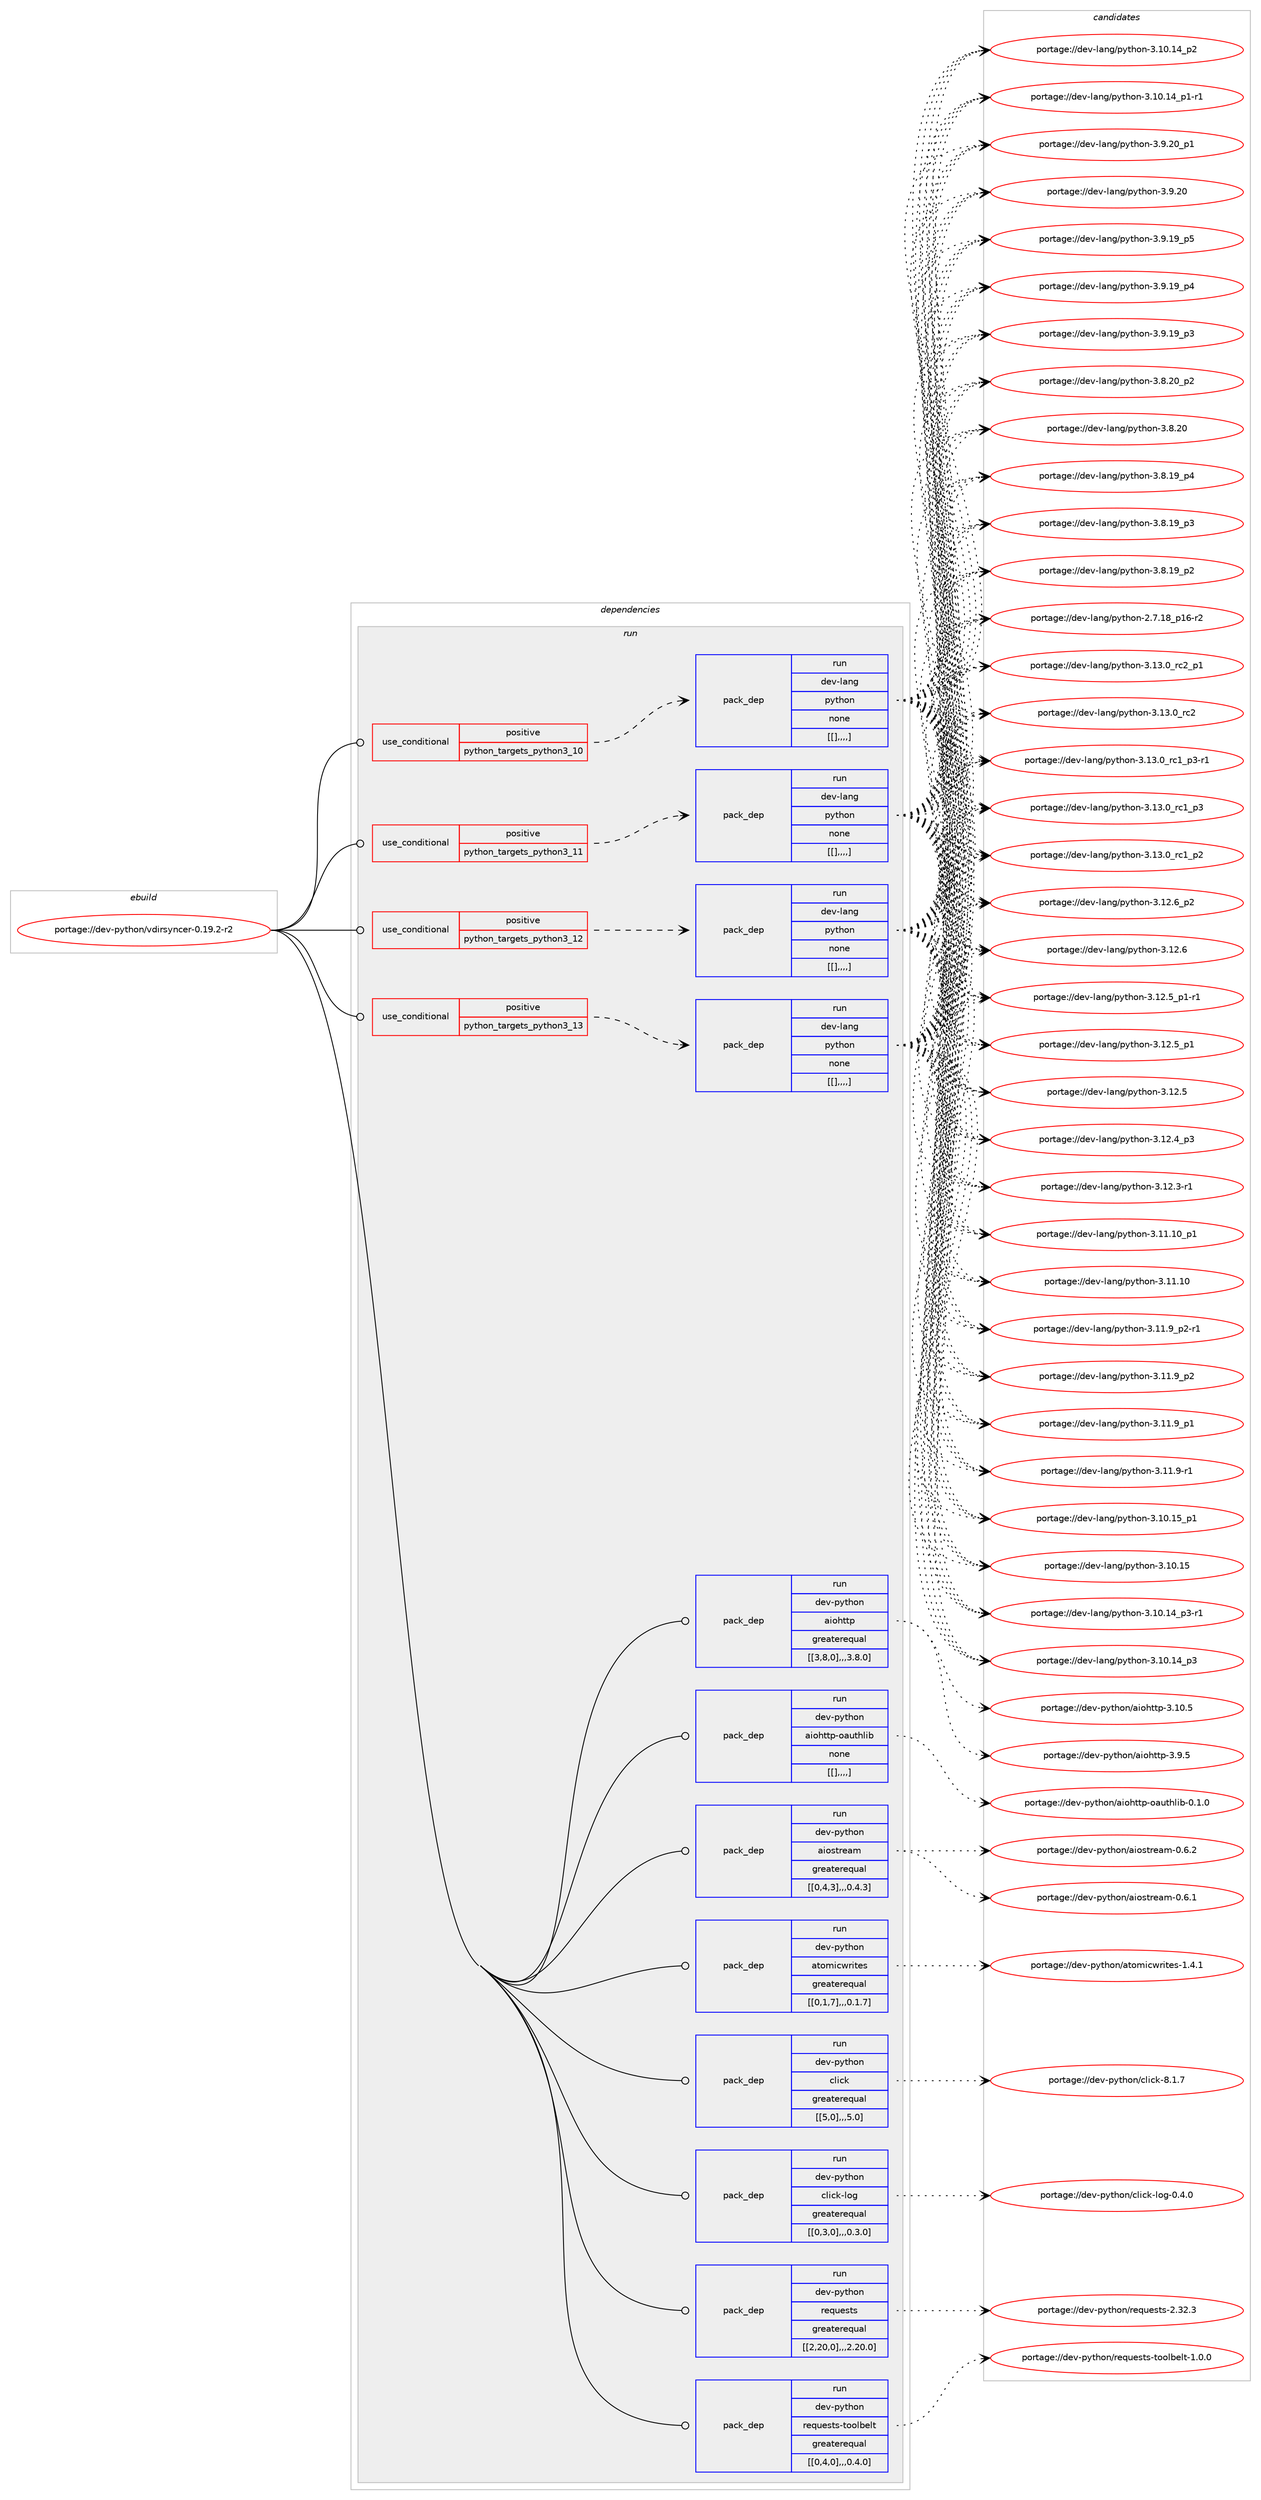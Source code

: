 digraph prolog {

# *************
# Graph options
# *************

newrank=true;
concentrate=true;
compound=true;
graph [rankdir=LR,fontname=Helvetica,fontsize=10,ranksep=1.5];#, ranksep=2.5, nodesep=0.2];
edge  [arrowhead=vee];
node  [fontname=Helvetica,fontsize=10];

# **********
# The ebuild
# **********

subgraph cluster_leftcol {
color=gray;
label=<<i>ebuild</i>>;
id [label="portage://dev-python/vdirsyncer-0.19.2-r2", color=red, width=4, href="../dev-python/vdirsyncer-0.19.2-r2.svg"];
}

# ****************
# The dependencies
# ****************

subgraph cluster_midcol {
color=gray;
label=<<i>dependencies</i>>;
subgraph cluster_compile {
fillcolor="#eeeeee";
style=filled;
label=<<i>compile</i>>;
}
subgraph cluster_compileandrun {
fillcolor="#eeeeee";
style=filled;
label=<<i>compile and run</i>>;
}
subgraph cluster_run {
fillcolor="#eeeeee";
style=filled;
label=<<i>run</i>>;
subgraph cond42764 {
dependency170378 [label=<<TABLE BORDER="0" CELLBORDER="1" CELLSPACING="0" CELLPADDING="4"><TR><TD ROWSPAN="3" CELLPADDING="10">use_conditional</TD></TR><TR><TD>positive</TD></TR><TR><TD>python_targets_python3_10</TD></TR></TABLE>>, shape=none, color=red];
subgraph pack126351 {
dependency170379 [label=<<TABLE BORDER="0" CELLBORDER="1" CELLSPACING="0" CELLPADDING="4" WIDTH="220"><TR><TD ROWSPAN="6" CELLPADDING="30">pack_dep</TD></TR><TR><TD WIDTH="110">run</TD></TR><TR><TD>dev-lang</TD></TR><TR><TD>python</TD></TR><TR><TD>none</TD></TR><TR><TD>[[],,,,]</TD></TR></TABLE>>, shape=none, color=blue];
}
dependency170378:e -> dependency170379:w [weight=20,style="dashed",arrowhead="vee"];
}
id:e -> dependency170378:w [weight=20,style="solid",arrowhead="odot"];
subgraph cond42765 {
dependency170380 [label=<<TABLE BORDER="0" CELLBORDER="1" CELLSPACING="0" CELLPADDING="4"><TR><TD ROWSPAN="3" CELLPADDING="10">use_conditional</TD></TR><TR><TD>positive</TD></TR><TR><TD>python_targets_python3_11</TD></TR></TABLE>>, shape=none, color=red];
subgraph pack126352 {
dependency170381 [label=<<TABLE BORDER="0" CELLBORDER="1" CELLSPACING="0" CELLPADDING="4" WIDTH="220"><TR><TD ROWSPAN="6" CELLPADDING="30">pack_dep</TD></TR><TR><TD WIDTH="110">run</TD></TR><TR><TD>dev-lang</TD></TR><TR><TD>python</TD></TR><TR><TD>none</TD></TR><TR><TD>[[],,,,]</TD></TR></TABLE>>, shape=none, color=blue];
}
dependency170380:e -> dependency170381:w [weight=20,style="dashed",arrowhead="vee"];
}
id:e -> dependency170380:w [weight=20,style="solid",arrowhead="odot"];
subgraph cond42766 {
dependency170382 [label=<<TABLE BORDER="0" CELLBORDER="1" CELLSPACING="0" CELLPADDING="4"><TR><TD ROWSPAN="3" CELLPADDING="10">use_conditional</TD></TR><TR><TD>positive</TD></TR><TR><TD>python_targets_python3_12</TD></TR></TABLE>>, shape=none, color=red];
subgraph pack126353 {
dependency170383 [label=<<TABLE BORDER="0" CELLBORDER="1" CELLSPACING="0" CELLPADDING="4" WIDTH="220"><TR><TD ROWSPAN="6" CELLPADDING="30">pack_dep</TD></TR><TR><TD WIDTH="110">run</TD></TR><TR><TD>dev-lang</TD></TR><TR><TD>python</TD></TR><TR><TD>none</TD></TR><TR><TD>[[],,,,]</TD></TR></TABLE>>, shape=none, color=blue];
}
dependency170382:e -> dependency170383:w [weight=20,style="dashed",arrowhead="vee"];
}
id:e -> dependency170382:w [weight=20,style="solid",arrowhead="odot"];
subgraph cond42767 {
dependency170384 [label=<<TABLE BORDER="0" CELLBORDER="1" CELLSPACING="0" CELLPADDING="4"><TR><TD ROWSPAN="3" CELLPADDING="10">use_conditional</TD></TR><TR><TD>positive</TD></TR><TR><TD>python_targets_python3_13</TD></TR></TABLE>>, shape=none, color=red];
subgraph pack126354 {
dependency170385 [label=<<TABLE BORDER="0" CELLBORDER="1" CELLSPACING="0" CELLPADDING="4" WIDTH="220"><TR><TD ROWSPAN="6" CELLPADDING="30">pack_dep</TD></TR><TR><TD WIDTH="110">run</TD></TR><TR><TD>dev-lang</TD></TR><TR><TD>python</TD></TR><TR><TD>none</TD></TR><TR><TD>[[],,,,]</TD></TR></TABLE>>, shape=none, color=blue];
}
dependency170384:e -> dependency170385:w [weight=20,style="dashed",arrowhead="vee"];
}
id:e -> dependency170384:w [weight=20,style="solid",arrowhead="odot"];
subgraph pack126355 {
dependency170386 [label=<<TABLE BORDER="0" CELLBORDER="1" CELLSPACING="0" CELLPADDING="4" WIDTH="220"><TR><TD ROWSPAN="6" CELLPADDING="30">pack_dep</TD></TR><TR><TD WIDTH="110">run</TD></TR><TR><TD>dev-python</TD></TR><TR><TD>aiohttp</TD></TR><TR><TD>greaterequal</TD></TR><TR><TD>[[3,8,0],,,3.8.0]</TD></TR></TABLE>>, shape=none, color=blue];
}
id:e -> dependency170386:w [weight=20,style="solid",arrowhead="odot"];
subgraph pack126356 {
dependency170387 [label=<<TABLE BORDER="0" CELLBORDER="1" CELLSPACING="0" CELLPADDING="4" WIDTH="220"><TR><TD ROWSPAN="6" CELLPADDING="30">pack_dep</TD></TR><TR><TD WIDTH="110">run</TD></TR><TR><TD>dev-python</TD></TR><TR><TD>aiohttp-oauthlib</TD></TR><TR><TD>none</TD></TR><TR><TD>[[],,,,]</TD></TR></TABLE>>, shape=none, color=blue];
}
id:e -> dependency170387:w [weight=20,style="solid",arrowhead="odot"];
subgraph pack126357 {
dependency170388 [label=<<TABLE BORDER="0" CELLBORDER="1" CELLSPACING="0" CELLPADDING="4" WIDTH="220"><TR><TD ROWSPAN="6" CELLPADDING="30">pack_dep</TD></TR><TR><TD WIDTH="110">run</TD></TR><TR><TD>dev-python</TD></TR><TR><TD>aiostream</TD></TR><TR><TD>greaterequal</TD></TR><TR><TD>[[0,4,3],,,0.4.3]</TD></TR></TABLE>>, shape=none, color=blue];
}
id:e -> dependency170388:w [weight=20,style="solid",arrowhead="odot"];
subgraph pack126358 {
dependency170389 [label=<<TABLE BORDER="0" CELLBORDER="1" CELLSPACING="0" CELLPADDING="4" WIDTH="220"><TR><TD ROWSPAN="6" CELLPADDING="30">pack_dep</TD></TR><TR><TD WIDTH="110">run</TD></TR><TR><TD>dev-python</TD></TR><TR><TD>atomicwrites</TD></TR><TR><TD>greaterequal</TD></TR><TR><TD>[[0,1,7],,,0.1.7]</TD></TR></TABLE>>, shape=none, color=blue];
}
id:e -> dependency170389:w [weight=20,style="solid",arrowhead="odot"];
subgraph pack126359 {
dependency170390 [label=<<TABLE BORDER="0" CELLBORDER="1" CELLSPACING="0" CELLPADDING="4" WIDTH="220"><TR><TD ROWSPAN="6" CELLPADDING="30">pack_dep</TD></TR><TR><TD WIDTH="110">run</TD></TR><TR><TD>dev-python</TD></TR><TR><TD>click</TD></TR><TR><TD>greaterequal</TD></TR><TR><TD>[[5,0],,,5.0]</TD></TR></TABLE>>, shape=none, color=blue];
}
id:e -> dependency170390:w [weight=20,style="solid",arrowhead="odot"];
subgraph pack126360 {
dependency170391 [label=<<TABLE BORDER="0" CELLBORDER="1" CELLSPACING="0" CELLPADDING="4" WIDTH="220"><TR><TD ROWSPAN="6" CELLPADDING="30">pack_dep</TD></TR><TR><TD WIDTH="110">run</TD></TR><TR><TD>dev-python</TD></TR><TR><TD>click-log</TD></TR><TR><TD>greaterequal</TD></TR><TR><TD>[[0,3,0],,,0.3.0]</TD></TR></TABLE>>, shape=none, color=blue];
}
id:e -> dependency170391:w [weight=20,style="solid",arrowhead="odot"];
subgraph pack126361 {
dependency170392 [label=<<TABLE BORDER="0" CELLBORDER="1" CELLSPACING="0" CELLPADDING="4" WIDTH="220"><TR><TD ROWSPAN="6" CELLPADDING="30">pack_dep</TD></TR><TR><TD WIDTH="110">run</TD></TR><TR><TD>dev-python</TD></TR><TR><TD>requests</TD></TR><TR><TD>greaterequal</TD></TR><TR><TD>[[2,20,0],,,2.20.0]</TD></TR></TABLE>>, shape=none, color=blue];
}
id:e -> dependency170392:w [weight=20,style="solid",arrowhead="odot"];
subgraph pack126362 {
dependency170393 [label=<<TABLE BORDER="0" CELLBORDER="1" CELLSPACING="0" CELLPADDING="4" WIDTH="220"><TR><TD ROWSPAN="6" CELLPADDING="30">pack_dep</TD></TR><TR><TD WIDTH="110">run</TD></TR><TR><TD>dev-python</TD></TR><TR><TD>requests-toolbelt</TD></TR><TR><TD>greaterequal</TD></TR><TR><TD>[[0,4,0],,,0.4.0]</TD></TR></TABLE>>, shape=none, color=blue];
}
id:e -> dependency170393:w [weight=20,style="solid",arrowhead="odot"];
}
}

# **************
# The candidates
# **************

subgraph cluster_choices {
rank=same;
color=gray;
label=<<i>candidates</i>>;

subgraph choice126351 {
color=black;
nodesep=1;
choice100101118451089711010347112121116104111110455146495146489511499509511249 [label="portage://dev-lang/python-3.13.0_rc2_p1", color=red, width=4,href="../dev-lang/python-3.13.0_rc2_p1.svg"];
choice10010111845108971101034711212111610411111045514649514648951149950 [label="portage://dev-lang/python-3.13.0_rc2", color=red, width=4,href="../dev-lang/python-3.13.0_rc2.svg"];
choice1001011184510897110103471121211161041111104551464951464895114994995112514511449 [label="portage://dev-lang/python-3.13.0_rc1_p3-r1", color=red, width=4,href="../dev-lang/python-3.13.0_rc1_p3-r1.svg"];
choice100101118451089711010347112121116104111110455146495146489511499499511251 [label="portage://dev-lang/python-3.13.0_rc1_p3", color=red, width=4,href="../dev-lang/python-3.13.0_rc1_p3.svg"];
choice100101118451089711010347112121116104111110455146495146489511499499511250 [label="portage://dev-lang/python-3.13.0_rc1_p2", color=red, width=4,href="../dev-lang/python-3.13.0_rc1_p2.svg"];
choice100101118451089711010347112121116104111110455146495046549511250 [label="portage://dev-lang/python-3.12.6_p2", color=red, width=4,href="../dev-lang/python-3.12.6_p2.svg"];
choice10010111845108971101034711212111610411111045514649504654 [label="portage://dev-lang/python-3.12.6", color=red, width=4,href="../dev-lang/python-3.12.6.svg"];
choice1001011184510897110103471121211161041111104551464950465395112494511449 [label="portage://dev-lang/python-3.12.5_p1-r1", color=red, width=4,href="../dev-lang/python-3.12.5_p1-r1.svg"];
choice100101118451089711010347112121116104111110455146495046539511249 [label="portage://dev-lang/python-3.12.5_p1", color=red, width=4,href="../dev-lang/python-3.12.5_p1.svg"];
choice10010111845108971101034711212111610411111045514649504653 [label="portage://dev-lang/python-3.12.5", color=red, width=4,href="../dev-lang/python-3.12.5.svg"];
choice100101118451089711010347112121116104111110455146495046529511251 [label="portage://dev-lang/python-3.12.4_p3", color=red, width=4,href="../dev-lang/python-3.12.4_p3.svg"];
choice100101118451089711010347112121116104111110455146495046514511449 [label="portage://dev-lang/python-3.12.3-r1", color=red, width=4,href="../dev-lang/python-3.12.3-r1.svg"];
choice10010111845108971101034711212111610411111045514649494649489511249 [label="portage://dev-lang/python-3.11.10_p1", color=red, width=4,href="../dev-lang/python-3.11.10_p1.svg"];
choice1001011184510897110103471121211161041111104551464949464948 [label="portage://dev-lang/python-3.11.10", color=red, width=4,href="../dev-lang/python-3.11.10.svg"];
choice1001011184510897110103471121211161041111104551464949465795112504511449 [label="portage://dev-lang/python-3.11.9_p2-r1", color=red, width=4,href="../dev-lang/python-3.11.9_p2-r1.svg"];
choice100101118451089711010347112121116104111110455146494946579511250 [label="portage://dev-lang/python-3.11.9_p2", color=red, width=4,href="../dev-lang/python-3.11.9_p2.svg"];
choice100101118451089711010347112121116104111110455146494946579511249 [label="portage://dev-lang/python-3.11.9_p1", color=red, width=4,href="../dev-lang/python-3.11.9_p1.svg"];
choice100101118451089711010347112121116104111110455146494946574511449 [label="portage://dev-lang/python-3.11.9-r1", color=red, width=4,href="../dev-lang/python-3.11.9-r1.svg"];
choice10010111845108971101034711212111610411111045514649484649539511249 [label="portage://dev-lang/python-3.10.15_p1", color=red, width=4,href="../dev-lang/python-3.10.15_p1.svg"];
choice1001011184510897110103471121211161041111104551464948464953 [label="portage://dev-lang/python-3.10.15", color=red, width=4,href="../dev-lang/python-3.10.15.svg"];
choice100101118451089711010347112121116104111110455146494846495295112514511449 [label="portage://dev-lang/python-3.10.14_p3-r1", color=red, width=4,href="../dev-lang/python-3.10.14_p3-r1.svg"];
choice10010111845108971101034711212111610411111045514649484649529511251 [label="portage://dev-lang/python-3.10.14_p3", color=red, width=4,href="../dev-lang/python-3.10.14_p3.svg"];
choice10010111845108971101034711212111610411111045514649484649529511250 [label="portage://dev-lang/python-3.10.14_p2", color=red, width=4,href="../dev-lang/python-3.10.14_p2.svg"];
choice100101118451089711010347112121116104111110455146494846495295112494511449 [label="portage://dev-lang/python-3.10.14_p1-r1", color=red, width=4,href="../dev-lang/python-3.10.14_p1-r1.svg"];
choice100101118451089711010347112121116104111110455146574650489511249 [label="portage://dev-lang/python-3.9.20_p1", color=red, width=4,href="../dev-lang/python-3.9.20_p1.svg"];
choice10010111845108971101034711212111610411111045514657465048 [label="portage://dev-lang/python-3.9.20", color=red, width=4,href="../dev-lang/python-3.9.20.svg"];
choice100101118451089711010347112121116104111110455146574649579511253 [label="portage://dev-lang/python-3.9.19_p5", color=red, width=4,href="../dev-lang/python-3.9.19_p5.svg"];
choice100101118451089711010347112121116104111110455146574649579511252 [label="portage://dev-lang/python-3.9.19_p4", color=red, width=4,href="../dev-lang/python-3.9.19_p4.svg"];
choice100101118451089711010347112121116104111110455146574649579511251 [label="portage://dev-lang/python-3.9.19_p3", color=red, width=4,href="../dev-lang/python-3.9.19_p3.svg"];
choice100101118451089711010347112121116104111110455146564650489511250 [label="portage://dev-lang/python-3.8.20_p2", color=red, width=4,href="../dev-lang/python-3.8.20_p2.svg"];
choice10010111845108971101034711212111610411111045514656465048 [label="portage://dev-lang/python-3.8.20", color=red, width=4,href="../dev-lang/python-3.8.20.svg"];
choice100101118451089711010347112121116104111110455146564649579511252 [label="portage://dev-lang/python-3.8.19_p4", color=red, width=4,href="../dev-lang/python-3.8.19_p4.svg"];
choice100101118451089711010347112121116104111110455146564649579511251 [label="portage://dev-lang/python-3.8.19_p3", color=red, width=4,href="../dev-lang/python-3.8.19_p3.svg"];
choice100101118451089711010347112121116104111110455146564649579511250 [label="portage://dev-lang/python-3.8.19_p2", color=red, width=4,href="../dev-lang/python-3.8.19_p2.svg"];
choice100101118451089711010347112121116104111110455046554649569511249544511450 [label="portage://dev-lang/python-2.7.18_p16-r2", color=red, width=4,href="../dev-lang/python-2.7.18_p16-r2.svg"];
dependency170379:e -> choice100101118451089711010347112121116104111110455146495146489511499509511249:w [style=dotted,weight="100"];
dependency170379:e -> choice10010111845108971101034711212111610411111045514649514648951149950:w [style=dotted,weight="100"];
dependency170379:e -> choice1001011184510897110103471121211161041111104551464951464895114994995112514511449:w [style=dotted,weight="100"];
dependency170379:e -> choice100101118451089711010347112121116104111110455146495146489511499499511251:w [style=dotted,weight="100"];
dependency170379:e -> choice100101118451089711010347112121116104111110455146495146489511499499511250:w [style=dotted,weight="100"];
dependency170379:e -> choice100101118451089711010347112121116104111110455146495046549511250:w [style=dotted,weight="100"];
dependency170379:e -> choice10010111845108971101034711212111610411111045514649504654:w [style=dotted,weight="100"];
dependency170379:e -> choice1001011184510897110103471121211161041111104551464950465395112494511449:w [style=dotted,weight="100"];
dependency170379:e -> choice100101118451089711010347112121116104111110455146495046539511249:w [style=dotted,weight="100"];
dependency170379:e -> choice10010111845108971101034711212111610411111045514649504653:w [style=dotted,weight="100"];
dependency170379:e -> choice100101118451089711010347112121116104111110455146495046529511251:w [style=dotted,weight="100"];
dependency170379:e -> choice100101118451089711010347112121116104111110455146495046514511449:w [style=dotted,weight="100"];
dependency170379:e -> choice10010111845108971101034711212111610411111045514649494649489511249:w [style=dotted,weight="100"];
dependency170379:e -> choice1001011184510897110103471121211161041111104551464949464948:w [style=dotted,weight="100"];
dependency170379:e -> choice1001011184510897110103471121211161041111104551464949465795112504511449:w [style=dotted,weight="100"];
dependency170379:e -> choice100101118451089711010347112121116104111110455146494946579511250:w [style=dotted,weight="100"];
dependency170379:e -> choice100101118451089711010347112121116104111110455146494946579511249:w [style=dotted,weight="100"];
dependency170379:e -> choice100101118451089711010347112121116104111110455146494946574511449:w [style=dotted,weight="100"];
dependency170379:e -> choice10010111845108971101034711212111610411111045514649484649539511249:w [style=dotted,weight="100"];
dependency170379:e -> choice1001011184510897110103471121211161041111104551464948464953:w [style=dotted,weight="100"];
dependency170379:e -> choice100101118451089711010347112121116104111110455146494846495295112514511449:w [style=dotted,weight="100"];
dependency170379:e -> choice10010111845108971101034711212111610411111045514649484649529511251:w [style=dotted,weight="100"];
dependency170379:e -> choice10010111845108971101034711212111610411111045514649484649529511250:w [style=dotted,weight="100"];
dependency170379:e -> choice100101118451089711010347112121116104111110455146494846495295112494511449:w [style=dotted,weight="100"];
dependency170379:e -> choice100101118451089711010347112121116104111110455146574650489511249:w [style=dotted,weight="100"];
dependency170379:e -> choice10010111845108971101034711212111610411111045514657465048:w [style=dotted,weight="100"];
dependency170379:e -> choice100101118451089711010347112121116104111110455146574649579511253:w [style=dotted,weight="100"];
dependency170379:e -> choice100101118451089711010347112121116104111110455146574649579511252:w [style=dotted,weight="100"];
dependency170379:e -> choice100101118451089711010347112121116104111110455146574649579511251:w [style=dotted,weight="100"];
dependency170379:e -> choice100101118451089711010347112121116104111110455146564650489511250:w [style=dotted,weight="100"];
dependency170379:e -> choice10010111845108971101034711212111610411111045514656465048:w [style=dotted,weight="100"];
dependency170379:e -> choice100101118451089711010347112121116104111110455146564649579511252:w [style=dotted,weight="100"];
dependency170379:e -> choice100101118451089711010347112121116104111110455146564649579511251:w [style=dotted,weight="100"];
dependency170379:e -> choice100101118451089711010347112121116104111110455146564649579511250:w [style=dotted,weight="100"];
dependency170379:e -> choice100101118451089711010347112121116104111110455046554649569511249544511450:w [style=dotted,weight="100"];
}
subgraph choice126352 {
color=black;
nodesep=1;
choice100101118451089711010347112121116104111110455146495146489511499509511249 [label="portage://dev-lang/python-3.13.0_rc2_p1", color=red, width=4,href="../dev-lang/python-3.13.0_rc2_p1.svg"];
choice10010111845108971101034711212111610411111045514649514648951149950 [label="portage://dev-lang/python-3.13.0_rc2", color=red, width=4,href="../dev-lang/python-3.13.0_rc2.svg"];
choice1001011184510897110103471121211161041111104551464951464895114994995112514511449 [label="portage://dev-lang/python-3.13.0_rc1_p3-r1", color=red, width=4,href="../dev-lang/python-3.13.0_rc1_p3-r1.svg"];
choice100101118451089711010347112121116104111110455146495146489511499499511251 [label="portage://dev-lang/python-3.13.0_rc1_p3", color=red, width=4,href="../dev-lang/python-3.13.0_rc1_p3.svg"];
choice100101118451089711010347112121116104111110455146495146489511499499511250 [label="portage://dev-lang/python-3.13.0_rc1_p2", color=red, width=4,href="../dev-lang/python-3.13.0_rc1_p2.svg"];
choice100101118451089711010347112121116104111110455146495046549511250 [label="portage://dev-lang/python-3.12.6_p2", color=red, width=4,href="../dev-lang/python-3.12.6_p2.svg"];
choice10010111845108971101034711212111610411111045514649504654 [label="portage://dev-lang/python-3.12.6", color=red, width=4,href="../dev-lang/python-3.12.6.svg"];
choice1001011184510897110103471121211161041111104551464950465395112494511449 [label="portage://dev-lang/python-3.12.5_p1-r1", color=red, width=4,href="../dev-lang/python-3.12.5_p1-r1.svg"];
choice100101118451089711010347112121116104111110455146495046539511249 [label="portage://dev-lang/python-3.12.5_p1", color=red, width=4,href="../dev-lang/python-3.12.5_p1.svg"];
choice10010111845108971101034711212111610411111045514649504653 [label="portage://dev-lang/python-3.12.5", color=red, width=4,href="../dev-lang/python-3.12.5.svg"];
choice100101118451089711010347112121116104111110455146495046529511251 [label="portage://dev-lang/python-3.12.4_p3", color=red, width=4,href="../dev-lang/python-3.12.4_p3.svg"];
choice100101118451089711010347112121116104111110455146495046514511449 [label="portage://dev-lang/python-3.12.3-r1", color=red, width=4,href="../dev-lang/python-3.12.3-r1.svg"];
choice10010111845108971101034711212111610411111045514649494649489511249 [label="portage://dev-lang/python-3.11.10_p1", color=red, width=4,href="../dev-lang/python-3.11.10_p1.svg"];
choice1001011184510897110103471121211161041111104551464949464948 [label="portage://dev-lang/python-3.11.10", color=red, width=4,href="../dev-lang/python-3.11.10.svg"];
choice1001011184510897110103471121211161041111104551464949465795112504511449 [label="portage://dev-lang/python-3.11.9_p2-r1", color=red, width=4,href="../dev-lang/python-3.11.9_p2-r1.svg"];
choice100101118451089711010347112121116104111110455146494946579511250 [label="portage://dev-lang/python-3.11.9_p2", color=red, width=4,href="../dev-lang/python-3.11.9_p2.svg"];
choice100101118451089711010347112121116104111110455146494946579511249 [label="portage://dev-lang/python-3.11.9_p1", color=red, width=4,href="../dev-lang/python-3.11.9_p1.svg"];
choice100101118451089711010347112121116104111110455146494946574511449 [label="portage://dev-lang/python-3.11.9-r1", color=red, width=4,href="../dev-lang/python-3.11.9-r1.svg"];
choice10010111845108971101034711212111610411111045514649484649539511249 [label="portage://dev-lang/python-3.10.15_p1", color=red, width=4,href="../dev-lang/python-3.10.15_p1.svg"];
choice1001011184510897110103471121211161041111104551464948464953 [label="portage://dev-lang/python-3.10.15", color=red, width=4,href="../dev-lang/python-3.10.15.svg"];
choice100101118451089711010347112121116104111110455146494846495295112514511449 [label="portage://dev-lang/python-3.10.14_p3-r1", color=red, width=4,href="../dev-lang/python-3.10.14_p3-r1.svg"];
choice10010111845108971101034711212111610411111045514649484649529511251 [label="portage://dev-lang/python-3.10.14_p3", color=red, width=4,href="../dev-lang/python-3.10.14_p3.svg"];
choice10010111845108971101034711212111610411111045514649484649529511250 [label="portage://dev-lang/python-3.10.14_p2", color=red, width=4,href="../dev-lang/python-3.10.14_p2.svg"];
choice100101118451089711010347112121116104111110455146494846495295112494511449 [label="portage://dev-lang/python-3.10.14_p1-r1", color=red, width=4,href="../dev-lang/python-3.10.14_p1-r1.svg"];
choice100101118451089711010347112121116104111110455146574650489511249 [label="portage://dev-lang/python-3.9.20_p1", color=red, width=4,href="../dev-lang/python-3.9.20_p1.svg"];
choice10010111845108971101034711212111610411111045514657465048 [label="portage://dev-lang/python-3.9.20", color=red, width=4,href="../dev-lang/python-3.9.20.svg"];
choice100101118451089711010347112121116104111110455146574649579511253 [label="portage://dev-lang/python-3.9.19_p5", color=red, width=4,href="../dev-lang/python-3.9.19_p5.svg"];
choice100101118451089711010347112121116104111110455146574649579511252 [label="portage://dev-lang/python-3.9.19_p4", color=red, width=4,href="../dev-lang/python-3.9.19_p4.svg"];
choice100101118451089711010347112121116104111110455146574649579511251 [label="portage://dev-lang/python-3.9.19_p3", color=red, width=4,href="../dev-lang/python-3.9.19_p3.svg"];
choice100101118451089711010347112121116104111110455146564650489511250 [label="portage://dev-lang/python-3.8.20_p2", color=red, width=4,href="../dev-lang/python-3.8.20_p2.svg"];
choice10010111845108971101034711212111610411111045514656465048 [label="portage://dev-lang/python-3.8.20", color=red, width=4,href="../dev-lang/python-3.8.20.svg"];
choice100101118451089711010347112121116104111110455146564649579511252 [label="portage://dev-lang/python-3.8.19_p4", color=red, width=4,href="../dev-lang/python-3.8.19_p4.svg"];
choice100101118451089711010347112121116104111110455146564649579511251 [label="portage://dev-lang/python-3.8.19_p3", color=red, width=4,href="../dev-lang/python-3.8.19_p3.svg"];
choice100101118451089711010347112121116104111110455146564649579511250 [label="portage://dev-lang/python-3.8.19_p2", color=red, width=4,href="../dev-lang/python-3.8.19_p2.svg"];
choice100101118451089711010347112121116104111110455046554649569511249544511450 [label="portage://dev-lang/python-2.7.18_p16-r2", color=red, width=4,href="../dev-lang/python-2.7.18_p16-r2.svg"];
dependency170381:e -> choice100101118451089711010347112121116104111110455146495146489511499509511249:w [style=dotted,weight="100"];
dependency170381:e -> choice10010111845108971101034711212111610411111045514649514648951149950:w [style=dotted,weight="100"];
dependency170381:e -> choice1001011184510897110103471121211161041111104551464951464895114994995112514511449:w [style=dotted,weight="100"];
dependency170381:e -> choice100101118451089711010347112121116104111110455146495146489511499499511251:w [style=dotted,weight="100"];
dependency170381:e -> choice100101118451089711010347112121116104111110455146495146489511499499511250:w [style=dotted,weight="100"];
dependency170381:e -> choice100101118451089711010347112121116104111110455146495046549511250:w [style=dotted,weight="100"];
dependency170381:e -> choice10010111845108971101034711212111610411111045514649504654:w [style=dotted,weight="100"];
dependency170381:e -> choice1001011184510897110103471121211161041111104551464950465395112494511449:w [style=dotted,weight="100"];
dependency170381:e -> choice100101118451089711010347112121116104111110455146495046539511249:w [style=dotted,weight="100"];
dependency170381:e -> choice10010111845108971101034711212111610411111045514649504653:w [style=dotted,weight="100"];
dependency170381:e -> choice100101118451089711010347112121116104111110455146495046529511251:w [style=dotted,weight="100"];
dependency170381:e -> choice100101118451089711010347112121116104111110455146495046514511449:w [style=dotted,weight="100"];
dependency170381:e -> choice10010111845108971101034711212111610411111045514649494649489511249:w [style=dotted,weight="100"];
dependency170381:e -> choice1001011184510897110103471121211161041111104551464949464948:w [style=dotted,weight="100"];
dependency170381:e -> choice1001011184510897110103471121211161041111104551464949465795112504511449:w [style=dotted,weight="100"];
dependency170381:e -> choice100101118451089711010347112121116104111110455146494946579511250:w [style=dotted,weight="100"];
dependency170381:e -> choice100101118451089711010347112121116104111110455146494946579511249:w [style=dotted,weight="100"];
dependency170381:e -> choice100101118451089711010347112121116104111110455146494946574511449:w [style=dotted,weight="100"];
dependency170381:e -> choice10010111845108971101034711212111610411111045514649484649539511249:w [style=dotted,weight="100"];
dependency170381:e -> choice1001011184510897110103471121211161041111104551464948464953:w [style=dotted,weight="100"];
dependency170381:e -> choice100101118451089711010347112121116104111110455146494846495295112514511449:w [style=dotted,weight="100"];
dependency170381:e -> choice10010111845108971101034711212111610411111045514649484649529511251:w [style=dotted,weight="100"];
dependency170381:e -> choice10010111845108971101034711212111610411111045514649484649529511250:w [style=dotted,weight="100"];
dependency170381:e -> choice100101118451089711010347112121116104111110455146494846495295112494511449:w [style=dotted,weight="100"];
dependency170381:e -> choice100101118451089711010347112121116104111110455146574650489511249:w [style=dotted,weight="100"];
dependency170381:e -> choice10010111845108971101034711212111610411111045514657465048:w [style=dotted,weight="100"];
dependency170381:e -> choice100101118451089711010347112121116104111110455146574649579511253:w [style=dotted,weight="100"];
dependency170381:e -> choice100101118451089711010347112121116104111110455146574649579511252:w [style=dotted,weight="100"];
dependency170381:e -> choice100101118451089711010347112121116104111110455146574649579511251:w [style=dotted,weight="100"];
dependency170381:e -> choice100101118451089711010347112121116104111110455146564650489511250:w [style=dotted,weight="100"];
dependency170381:e -> choice10010111845108971101034711212111610411111045514656465048:w [style=dotted,weight="100"];
dependency170381:e -> choice100101118451089711010347112121116104111110455146564649579511252:w [style=dotted,weight="100"];
dependency170381:e -> choice100101118451089711010347112121116104111110455146564649579511251:w [style=dotted,weight="100"];
dependency170381:e -> choice100101118451089711010347112121116104111110455146564649579511250:w [style=dotted,weight="100"];
dependency170381:e -> choice100101118451089711010347112121116104111110455046554649569511249544511450:w [style=dotted,weight="100"];
}
subgraph choice126353 {
color=black;
nodesep=1;
choice100101118451089711010347112121116104111110455146495146489511499509511249 [label="portage://dev-lang/python-3.13.0_rc2_p1", color=red, width=4,href="../dev-lang/python-3.13.0_rc2_p1.svg"];
choice10010111845108971101034711212111610411111045514649514648951149950 [label="portage://dev-lang/python-3.13.0_rc2", color=red, width=4,href="../dev-lang/python-3.13.0_rc2.svg"];
choice1001011184510897110103471121211161041111104551464951464895114994995112514511449 [label="portage://dev-lang/python-3.13.0_rc1_p3-r1", color=red, width=4,href="../dev-lang/python-3.13.0_rc1_p3-r1.svg"];
choice100101118451089711010347112121116104111110455146495146489511499499511251 [label="portage://dev-lang/python-3.13.0_rc1_p3", color=red, width=4,href="../dev-lang/python-3.13.0_rc1_p3.svg"];
choice100101118451089711010347112121116104111110455146495146489511499499511250 [label="portage://dev-lang/python-3.13.0_rc1_p2", color=red, width=4,href="../dev-lang/python-3.13.0_rc1_p2.svg"];
choice100101118451089711010347112121116104111110455146495046549511250 [label="portage://dev-lang/python-3.12.6_p2", color=red, width=4,href="../dev-lang/python-3.12.6_p2.svg"];
choice10010111845108971101034711212111610411111045514649504654 [label="portage://dev-lang/python-3.12.6", color=red, width=4,href="../dev-lang/python-3.12.6.svg"];
choice1001011184510897110103471121211161041111104551464950465395112494511449 [label="portage://dev-lang/python-3.12.5_p1-r1", color=red, width=4,href="../dev-lang/python-3.12.5_p1-r1.svg"];
choice100101118451089711010347112121116104111110455146495046539511249 [label="portage://dev-lang/python-3.12.5_p1", color=red, width=4,href="../dev-lang/python-3.12.5_p1.svg"];
choice10010111845108971101034711212111610411111045514649504653 [label="portage://dev-lang/python-3.12.5", color=red, width=4,href="../dev-lang/python-3.12.5.svg"];
choice100101118451089711010347112121116104111110455146495046529511251 [label="portage://dev-lang/python-3.12.4_p3", color=red, width=4,href="../dev-lang/python-3.12.4_p3.svg"];
choice100101118451089711010347112121116104111110455146495046514511449 [label="portage://dev-lang/python-3.12.3-r1", color=red, width=4,href="../dev-lang/python-3.12.3-r1.svg"];
choice10010111845108971101034711212111610411111045514649494649489511249 [label="portage://dev-lang/python-3.11.10_p1", color=red, width=4,href="../dev-lang/python-3.11.10_p1.svg"];
choice1001011184510897110103471121211161041111104551464949464948 [label="portage://dev-lang/python-3.11.10", color=red, width=4,href="../dev-lang/python-3.11.10.svg"];
choice1001011184510897110103471121211161041111104551464949465795112504511449 [label="portage://dev-lang/python-3.11.9_p2-r1", color=red, width=4,href="../dev-lang/python-3.11.9_p2-r1.svg"];
choice100101118451089711010347112121116104111110455146494946579511250 [label="portage://dev-lang/python-3.11.9_p2", color=red, width=4,href="../dev-lang/python-3.11.9_p2.svg"];
choice100101118451089711010347112121116104111110455146494946579511249 [label="portage://dev-lang/python-3.11.9_p1", color=red, width=4,href="../dev-lang/python-3.11.9_p1.svg"];
choice100101118451089711010347112121116104111110455146494946574511449 [label="portage://dev-lang/python-3.11.9-r1", color=red, width=4,href="../dev-lang/python-3.11.9-r1.svg"];
choice10010111845108971101034711212111610411111045514649484649539511249 [label="portage://dev-lang/python-3.10.15_p1", color=red, width=4,href="../dev-lang/python-3.10.15_p1.svg"];
choice1001011184510897110103471121211161041111104551464948464953 [label="portage://dev-lang/python-3.10.15", color=red, width=4,href="../dev-lang/python-3.10.15.svg"];
choice100101118451089711010347112121116104111110455146494846495295112514511449 [label="portage://dev-lang/python-3.10.14_p3-r1", color=red, width=4,href="../dev-lang/python-3.10.14_p3-r1.svg"];
choice10010111845108971101034711212111610411111045514649484649529511251 [label="portage://dev-lang/python-3.10.14_p3", color=red, width=4,href="../dev-lang/python-3.10.14_p3.svg"];
choice10010111845108971101034711212111610411111045514649484649529511250 [label="portage://dev-lang/python-3.10.14_p2", color=red, width=4,href="../dev-lang/python-3.10.14_p2.svg"];
choice100101118451089711010347112121116104111110455146494846495295112494511449 [label="portage://dev-lang/python-3.10.14_p1-r1", color=red, width=4,href="../dev-lang/python-3.10.14_p1-r1.svg"];
choice100101118451089711010347112121116104111110455146574650489511249 [label="portage://dev-lang/python-3.9.20_p1", color=red, width=4,href="../dev-lang/python-3.9.20_p1.svg"];
choice10010111845108971101034711212111610411111045514657465048 [label="portage://dev-lang/python-3.9.20", color=red, width=4,href="../dev-lang/python-3.9.20.svg"];
choice100101118451089711010347112121116104111110455146574649579511253 [label="portage://dev-lang/python-3.9.19_p5", color=red, width=4,href="../dev-lang/python-3.9.19_p5.svg"];
choice100101118451089711010347112121116104111110455146574649579511252 [label="portage://dev-lang/python-3.9.19_p4", color=red, width=4,href="../dev-lang/python-3.9.19_p4.svg"];
choice100101118451089711010347112121116104111110455146574649579511251 [label="portage://dev-lang/python-3.9.19_p3", color=red, width=4,href="../dev-lang/python-3.9.19_p3.svg"];
choice100101118451089711010347112121116104111110455146564650489511250 [label="portage://dev-lang/python-3.8.20_p2", color=red, width=4,href="../dev-lang/python-3.8.20_p2.svg"];
choice10010111845108971101034711212111610411111045514656465048 [label="portage://dev-lang/python-3.8.20", color=red, width=4,href="../dev-lang/python-3.8.20.svg"];
choice100101118451089711010347112121116104111110455146564649579511252 [label="portage://dev-lang/python-3.8.19_p4", color=red, width=4,href="../dev-lang/python-3.8.19_p4.svg"];
choice100101118451089711010347112121116104111110455146564649579511251 [label="portage://dev-lang/python-3.8.19_p3", color=red, width=4,href="../dev-lang/python-3.8.19_p3.svg"];
choice100101118451089711010347112121116104111110455146564649579511250 [label="portage://dev-lang/python-3.8.19_p2", color=red, width=4,href="../dev-lang/python-3.8.19_p2.svg"];
choice100101118451089711010347112121116104111110455046554649569511249544511450 [label="portage://dev-lang/python-2.7.18_p16-r2", color=red, width=4,href="../dev-lang/python-2.7.18_p16-r2.svg"];
dependency170383:e -> choice100101118451089711010347112121116104111110455146495146489511499509511249:w [style=dotted,weight="100"];
dependency170383:e -> choice10010111845108971101034711212111610411111045514649514648951149950:w [style=dotted,weight="100"];
dependency170383:e -> choice1001011184510897110103471121211161041111104551464951464895114994995112514511449:w [style=dotted,weight="100"];
dependency170383:e -> choice100101118451089711010347112121116104111110455146495146489511499499511251:w [style=dotted,weight="100"];
dependency170383:e -> choice100101118451089711010347112121116104111110455146495146489511499499511250:w [style=dotted,weight="100"];
dependency170383:e -> choice100101118451089711010347112121116104111110455146495046549511250:w [style=dotted,weight="100"];
dependency170383:e -> choice10010111845108971101034711212111610411111045514649504654:w [style=dotted,weight="100"];
dependency170383:e -> choice1001011184510897110103471121211161041111104551464950465395112494511449:w [style=dotted,weight="100"];
dependency170383:e -> choice100101118451089711010347112121116104111110455146495046539511249:w [style=dotted,weight="100"];
dependency170383:e -> choice10010111845108971101034711212111610411111045514649504653:w [style=dotted,weight="100"];
dependency170383:e -> choice100101118451089711010347112121116104111110455146495046529511251:w [style=dotted,weight="100"];
dependency170383:e -> choice100101118451089711010347112121116104111110455146495046514511449:w [style=dotted,weight="100"];
dependency170383:e -> choice10010111845108971101034711212111610411111045514649494649489511249:w [style=dotted,weight="100"];
dependency170383:e -> choice1001011184510897110103471121211161041111104551464949464948:w [style=dotted,weight="100"];
dependency170383:e -> choice1001011184510897110103471121211161041111104551464949465795112504511449:w [style=dotted,weight="100"];
dependency170383:e -> choice100101118451089711010347112121116104111110455146494946579511250:w [style=dotted,weight="100"];
dependency170383:e -> choice100101118451089711010347112121116104111110455146494946579511249:w [style=dotted,weight="100"];
dependency170383:e -> choice100101118451089711010347112121116104111110455146494946574511449:w [style=dotted,weight="100"];
dependency170383:e -> choice10010111845108971101034711212111610411111045514649484649539511249:w [style=dotted,weight="100"];
dependency170383:e -> choice1001011184510897110103471121211161041111104551464948464953:w [style=dotted,weight="100"];
dependency170383:e -> choice100101118451089711010347112121116104111110455146494846495295112514511449:w [style=dotted,weight="100"];
dependency170383:e -> choice10010111845108971101034711212111610411111045514649484649529511251:w [style=dotted,weight="100"];
dependency170383:e -> choice10010111845108971101034711212111610411111045514649484649529511250:w [style=dotted,weight="100"];
dependency170383:e -> choice100101118451089711010347112121116104111110455146494846495295112494511449:w [style=dotted,weight="100"];
dependency170383:e -> choice100101118451089711010347112121116104111110455146574650489511249:w [style=dotted,weight="100"];
dependency170383:e -> choice10010111845108971101034711212111610411111045514657465048:w [style=dotted,weight="100"];
dependency170383:e -> choice100101118451089711010347112121116104111110455146574649579511253:w [style=dotted,weight="100"];
dependency170383:e -> choice100101118451089711010347112121116104111110455146574649579511252:w [style=dotted,weight="100"];
dependency170383:e -> choice100101118451089711010347112121116104111110455146574649579511251:w [style=dotted,weight="100"];
dependency170383:e -> choice100101118451089711010347112121116104111110455146564650489511250:w [style=dotted,weight="100"];
dependency170383:e -> choice10010111845108971101034711212111610411111045514656465048:w [style=dotted,weight="100"];
dependency170383:e -> choice100101118451089711010347112121116104111110455146564649579511252:w [style=dotted,weight="100"];
dependency170383:e -> choice100101118451089711010347112121116104111110455146564649579511251:w [style=dotted,weight="100"];
dependency170383:e -> choice100101118451089711010347112121116104111110455146564649579511250:w [style=dotted,weight="100"];
dependency170383:e -> choice100101118451089711010347112121116104111110455046554649569511249544511450:w [style=dotted,weight="100"];
}
subgraph choice126354 {
color=black;
nodesep=1;
choice100101118451089711010347112121116104111110455146495146489511499509511249 [label="portage://dev-lang/python-3.13.0_rc2_p1", color=red, width=4,href="../dev-lang/python-3.13.0_rc2_p1.svg"];
choice10010111845108971101034711212111610411111045514649514648951149950 [label="portage://dev-lang/python-3.13.0_rc2", color=red, width=4,href="../dev-lang/python-3.13.0_rc2.svg"];
choice1001011184510897110103471121211161041111104551464951464895114994995112514511449 [label="portage://dev-lang/python-3.13.0_rc1_p3-r1", color=red, width=4,href="../dev-lang/python-3.13.0_rc1_p3-r1.svg"];
choice100101118451089711010347112121116104111110455146495146489511499499511251 [label="portage://dev-lang/python-3.13.0_rc1_p3", color=red, width=4,href="../dev-lang/python-3.13.0_rc1_p3.svg"];
choice100101118451089711010347112121116104111110455146495146489511499499511250 [label="portage://dev-lang/python-3.13.0_rc1_p2", color=red, width=4,href="../dev-lang/python-3.13.0_rc1_p2.svg"];
choice100101118451089711010347112121116104111110455146495046549511250 [label="portage://dev-lang/python-3.12.6_p2", color=red, width=4,href="../dev-lang/python-3.12.6_p2.svg"];
choice10010111845108971101034711212111610411111045514649504654 [label="portage://dev-lang/python-3.12.6", color=red, width=4,href="../dev-lang/python-3.12.6.svg"];
choice1001011184510897110103471121211161041111104551464950465395112494511449 [label="portage://dev-lang/python-3.12.5_p1-r1", color=red, width=4,href="../dev-lang/python-3.12.5_p1-r1.svg"];
choice100101118451089711010347112121116104111110455146495046539511249 [label="portage://dev-lang/python-3.12.5_p1", color=red, width=4,href="../dev-lang/python-3.12.5_p1.svg"];
choice10010111845108971101034711212111610411111045514649504653 [label="portage://dev-lang/python-3.12.5", color=red, width=4,href="../dev-lang/python-3.12.5.svg"];
choice100101118451089711010347112121116104111110455146495046529511251 [label="portage://dev-lang/python-3.12.4_p3", color=red, width=4,href="../dev-lang/python-3.12.4_p3.svg"];
choice100101118451089711010347112121116104111110455146495046514511449 [label="portage://dev-lang/python-3.12.3-r1", color=red, width=4,href="../dev-lang/python-3.12.3-r1.svg"];
choice10010111845108971101034711212111610411111045514649494649489511249 [label="portage://dev-lang/python-3.11.10_p1", color=red, width=4,href="../dev-lang/python-3.11.10_p1.svg"];
choice1001011184510897110103471121211161041111104551464949464948 [label="portage://dev-lang/python-3.11.10", color=red, width=4,href="../dev-lang/python-3.11.10.svg"];
choice1001011184510897110103471121211161041111104551464949465795112504511449 [label="portage://dev-lang/python-3.11.9_p2-r1", color=red, width=4,href="../dev-lang/python-3.11.9_p2-r1.svg"];
choice100101118451089711010347112121116104111110455146494946579511250 [label="portage://dev-lang/python-3.11.9_p2", color=red, width=4,href="../dev-lang/python-3.11.9_p2.svg"];
choice100101118451089711010347112121116104111110455146494946579511249 [label="portage://dev-lang/python-3.11.9_p1", color=red, width=4,href="../dev-lang/python-3.11.9_p1.svg"];
choice100101118451089711010347112121116104111110455146494946574511449 [label="portage://dev-lang/python-3.11.9-r1", color=red, width=4,href="../dev-lang/python-3.11.9-r1.svg"];
choice10010111845108971101034711212111610411111045514649484649539511249 [label="portage://dev-lang/python-3.10.15_p1", color=red, width=4,href="../dev-lang/python-3.10.15_p1.svg"];
choice1001011184510897110103471121211161041111104551464948464953 [label="portage://dev-lang/python-3.10.15", color=red, width=4,href="../dev-lang/python-3.10.15.svg"];
choice100101118451089711010347112121116104111110455146494846495295112514511449 [label="portage://dev-lang/python-3.10.14_p3-r1", color=red, width=4,href="../dev-lang/python-3.10.14_p3-r1.svg"];
choice10010111845108971101034711212111610411111045514649484649529511251 [label="portage://dev-lang/python-3.10.14_p3", color=red, width=4,href="../dev-lang/python-3.10.14_p3.svg"];
choice10010111845108971101034711212111610411111045514649484649529511250 [label="portage://dev-lang/python-3.10.14_p2", color=red, width=4,href="../dev-lang/python-3.10.14_p2.svg"];
choice100101118451089711010347112121116104111110455146494846495295112494511449 [label="portage://dev-lang/python-3.10.14_p1-r1", color=red, width=4,href="../dev-lang/python-3.10.14_p1-r1.svg"];
choice100101118451089711010347112121116104111110455146574650489511249 [label="portage://dev-lang/python-3.9.20_p1", color=red, width=4,href="../dev-lang/python-3.9.20_p1.svg"];
choice10010111845108971101034711212111610411111045514657465048 [label="portage://dev-lang/python-3.9.20", color=red, width=4,href="../dev-lang/python-3.9.20.svg"];
choice100101118451089711010347112121116104111110455146574649579511253 [label="portage://dev-lang/python-3.9.19_p5", color=red, width=4,href="../dev-lang/python-3.9.19_p5.svg"];
choice100101118451089711010347112121116104111110455146574649579511252 [label="portage://dev-lang/python-3.9.19_p4", color=red, width=4,href="../dev-lang/python-3.9.19_p4.svg"];
choice100101118451089711010347112121116104111110455146574649579511251 [label="portage://dev-lang/python-3.9.19_p3", color=red, width=4,href="../dev-lang/python-3.9.19_p3.svg"];
choice100101118451089711010347112121116104111110455146564650489511250 [label="portage://dev-lang/python-3.8.20_p2", color=red, width=4,href="../dev-lang/python-3.8.20_p2.svg"];
choice10010111845108971101034711212111610411111045514656465048 [label="portage://dev-lang/python-3.8.20", color=red, width=4,href="../dev-lang/python-3.8.20.svg"];
choice100101118451089711010347112121116104111110455146564649579511252 [label="portage://dev-lang/python-3.8.19_p4", color=red, width=4,href="../dev-lang/python-3.8.19_p4.svg"];
choice100101118451089711010347112121116104111110455146564649579511251 [label="portage://dev-lang/python-3.8.19_p3", color=red, width=4,href="../dev-lang/python-3.8.19_p3.svg"];
choice100101118451089711010347112121116104111110455146564649579511250 [label="portage://dev-lang/python-3.8.19_p2", color=red, width=4,href="../dev-lang/python-3.8.19_p2.svg"];
choice100101118451089711010347112121116104111110455046554649569511249544511450 [label="portage://dev-lang/python-2.7.18_p16-r2", color=red, width=4,href="../dev-lang/python-2.7.18_p16-r2.svg"];
dependency170385:e -> choice100101118451089711010347112121116104111110455146495146489511499509511249:w [style=dotted,weight="100"];
dependency170385:e -> choice10010111845108971101034711212111610411111045514649514648951149950:w [style=dotted,weight="100"];
dependency170385:e -> choice1001011184510897110103471121211161041111104551464951464895114994995112514511449:w [style=dotted,weight="100"];
dependency170385:e -> choice100101118451089711010347112121116104111110455146495146489511499499511251:w [style=dotted,weight="100"];
dependency170385:e -> choice100101118451089711010347112121116104111110455146495146489511499499511250:w [style=dotted,weight="100"];
dependency170385:e -> choice100101118451089711010347112121116104111110455146495046549511250:w [style=dotted,weight="100"];
dependency170385:e -> choice10010111845108971101034711212111610411111045514649504654:w [style=dotted,weight="100"];
dependency170385:e -> choice1001011184510897110103471121211161041111104551464950465395112494511449:w [style=dotted,weight="100"];
dependency170385:e -> choice100101118451089711010347112121116104111110455146495046539511249:w [style=dotted,weight="100"];
dependency170385:e -> choice10010111845108971101034711212111610411111045514649504653:w [style=dotted,weight="100"];
dependency170385:e -> choice100101118451089711010347112121116104111110455146495046529511251:w [style=dotted,weight="100"];
dependency170385:e -> choice100101118451089711010347112121116104111110455146495046514511449:w [style=dotted,weight="100"];
dependency170385:e -> choice10010111845108971101034711212111610411111045514649494649489511249:w [style=dotted,weight="100"];
dependency170385:e -> choice1001011184510897110103471121211161041111104551464949464948:w [style=dotted,weight="100"];
dependency170385:e -> choice1001011184510897110103471121211161041111104551464949465795112504511449:w [style=dotted,weight="100"];
dependency170385:e -> choice100101118451089711010347112121116104111110455146494946579511250:w [style=dotted,weight="100"];
dependency170385:e -> choice100101118451089711010347112121116104111110455146494946579511249:w [style=dotted,weight="100"];
dependency170385:e -> choice100101118451089711010347112121116104111110455146494946574511449:w [style=dotted,weight="100"];
dependency170385:e -> choice10010111845108971101034711212111610411111045514649484649539511249:w [style=dotted,weight="100"];
dependency170385:e -> choice1001011184510897110103471121211161041111104551464948464953:w [style=dotted,weight="100"];
dependency170385:e -> choice100101118451089711010347112121116104111110455146494846495295112514511449:w [style=dotted,weight="100"];
dependency170385:e -> choice10010111845108971101034711212111610411111045514649484649529511251:w [style=dotted,weight="100"];
dependency170385:e -> choice10010111845108971101034711212111610411111045514649484649529511250:w [style=dotted,weight="100"];
dependency170385:e -> choice100101118451089711010347112121116104111110455146494846495295112494511449:w [style=dotted,weight="100"];
dependency170385:e -> choice100101118451089711010347112121116104111110455146574650489511249:w [style=dotted,weight="100"];
dependency170385:e -> choice10010111845108971101034711212111610411111045514657465048:w [style=dotted,weight="100"];
dependency170385:e -> choice100101118451089711010347112121116104111110455146574649579511253:w [style=dotted,weight="100"];
dependency170385:e -> choice100101118451089711010347112121116104111110455146574649579511252:w [style=dotted,weight="100"];
dependency170385:e -> choice100101118451089711010347112121116104111110455146574649579511251:w [style=dotted,weight="100"];
dependency170385:e -> choice100101118451089711010347112121116104111110455146564650489511250:w [style=dotted,weight="100"];
dependency170385:e -> choice10010111845108971101034711212111610411111045514656465048:w [style=dotted,weight="100"];
dependency170385:e -> choice100101118451089711010347112121116104111110455146564649579511252:w [style=dotted,weight="100"];
dependency170385:e -> choice100101118451089711010347112121116104111110455146564649579511251:w [style=dotted,weight="100"];
dependency170385:e -> choice100101118451089711010347112121116104111110455146564649579511250:w [style=dotted,weight="100"];
dependency170385:e -> choice100101118451089711010347112121116104111110455046554649569511249544511450:w [style=dotted,weight="100"];
}
subgraph choice126355 {
color=black;
nodesep=1;
choice10010111845112121116104111110479710511110411611611245514649484653 [label="portage://dev-python/aiohttp-3.10.5", color=red, width=4,href="../dev-python/aiohttp-3.10.5.svg"];
choice100101118451121211161041111104797105111104116116112455146574653 [label="portage://dev-python/aiohttp-3.9.5", color=red, width=4,href="../dev-python/aiohttp-3.9.5.svg"];
dependency170386:e -> choice10010111845112121116104111110479710511110411611611245514649484653:w [style=dotted,weight="100"];
dependency170386:e -> choice100101118451121211161041111104797105111104116116112455146574653:w [style=dotted,weight="100"];
}
subgraph choice126356 {
color=black;
nodesep=1;
choice100101118451121211161041111104797105111104116116112451119711711610410810598454846494648 [label="portage://dev-python/aiohttp-oauthlib-0.1.0", color=red, width=4,href="../dev-python/aiohttp-oauthlib-0.1.0.svg"];
dependency170387:e -> choice100101118451121211161041111104797105111104116116112451119711711610410810598454846494648:w [style=dotted,weight="100"];
}
subgraph choice126357 {
color=black;
nodesep=1;
choice10010111845112121116104111110479710511111511611410197109454846544650 [label="portage://dev-python/aiostream-0.6.2", color=red, width=4,href="../dev-python/aiostream-0.6.2.svg"];
choice10010111845112121116104111110479710511111511611410197109454846544649 [label="portage://dev-python/aiostream-0.6.1", color=red, width=4,href="../dev-python/aiostream-0.6.1.svg"];
dependency170388:e -> choice10010111845112121116104111110479710511111511611410197109454846544650:w [style=dotted,weight="100"];
dependency170388:e -> choice10010111845112121116104111110479710511111511611410197109454846544649:w [style=dotted,weight="100"];
}
subgraph choice126358 {
color=black;
nodesep=1;
choice10010111845112121116104111110479711611110910599119114105116101115454946524649 [label="portage://dev-python/atomicwrites-1.4.1", color=red, width=4,href="../dev-python/atomicwrites-1.4.1.svg"];
dependency170389:e -> choice10010111845112121116104111110479711611110910599119114105116101115454946524649:w [style=dotted,weight="100"];
}
subgraph choice126359 {
color=black;
nodesep=1;
choice10010111845112121116104111110479910810599107455646494655 [label="portage://dev-python/click-8.1.7", color=red, width=4,href="../dev-python/click-8.1.7.svg"];
dependency170390:e -> choice10010111845112121116104111110479910810599107455646494655:w [style=dotted,weight="100"];
}
subgraph choice126360 {
color=black;
nodesep=1;
choice1001011184511212111610411111047991081059910745108111103454846524648 [label="portage://dev-python/click-log-0.4.0", color=red, width=4,href="../dev-python/click-log-0.4.0.svg"];
dependency170391:e -> choice1001011184511212111610411111047991081059910745108111103454846524648:w [style=dotted,weight="100"];
}
subgraph choice126361 {
color=black;
nodesep=1;
choice100101118451121211161041111104711410111311710111511611545504651504651 [label="portage://dev-python/requests-2.32.3", color=red, width=4,href="../dev-python/requests-2.32.3.svg"];
dependency170392:e -> choice100101118451121211161041111104711410111311710111511611545504651504651:w [style=dotted,weight="100"];
}
subgraph choice126362 {
color=black;
nodesep=1;
choice10010111845112121116104111110471141011131171011151161154511611111110898101108116454946484648 [label="portage://dev-python/requests-toolbelt-1.0.0", color=red, width=4,href="../dev-python/requests-toolbelt-1.0.0.svg"];
dependency170393:e -> choice10010111845112121116104111110471141011131171011151161154511611111110898101108116454946484648:w [style=dotted,weight="100"];
}
}

}
